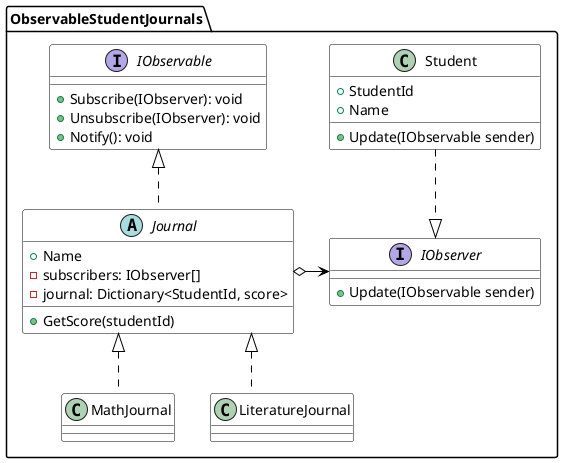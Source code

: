 @startuml
package "ObservableStudentJournals" {
    skinparam class {
	BackgroundColor White
	ArrowColor Black
	BorderColor Black
    }
    skinparam linetype ortho

    interface IObservable {
        +Subscribe(IObserver): void
        +Unsubscribe(IObserver): void
        +Notify(): void
    }

    interface IObserver {
        +Update(IObservable sender)
    }

    class Student {
        +StudentId
        +Name
        +Update(IObservable sender)
    }

    abstract class Journal {
        +Name
        -subscribers: IObserver[]
        -journal: Dictionary<StudentId, score>
        +GetScore(studentId)
    }

    class MathJournal {
    }

    class LiteratureJournal {
    }

    Journal .up.|> IObservable
    MathJournal .up.|> Journal
    LiteratureJournal .up.|> Journal
    Journal o-right-> IObserver
    Student .down.|> IObserver
} 
@enduml